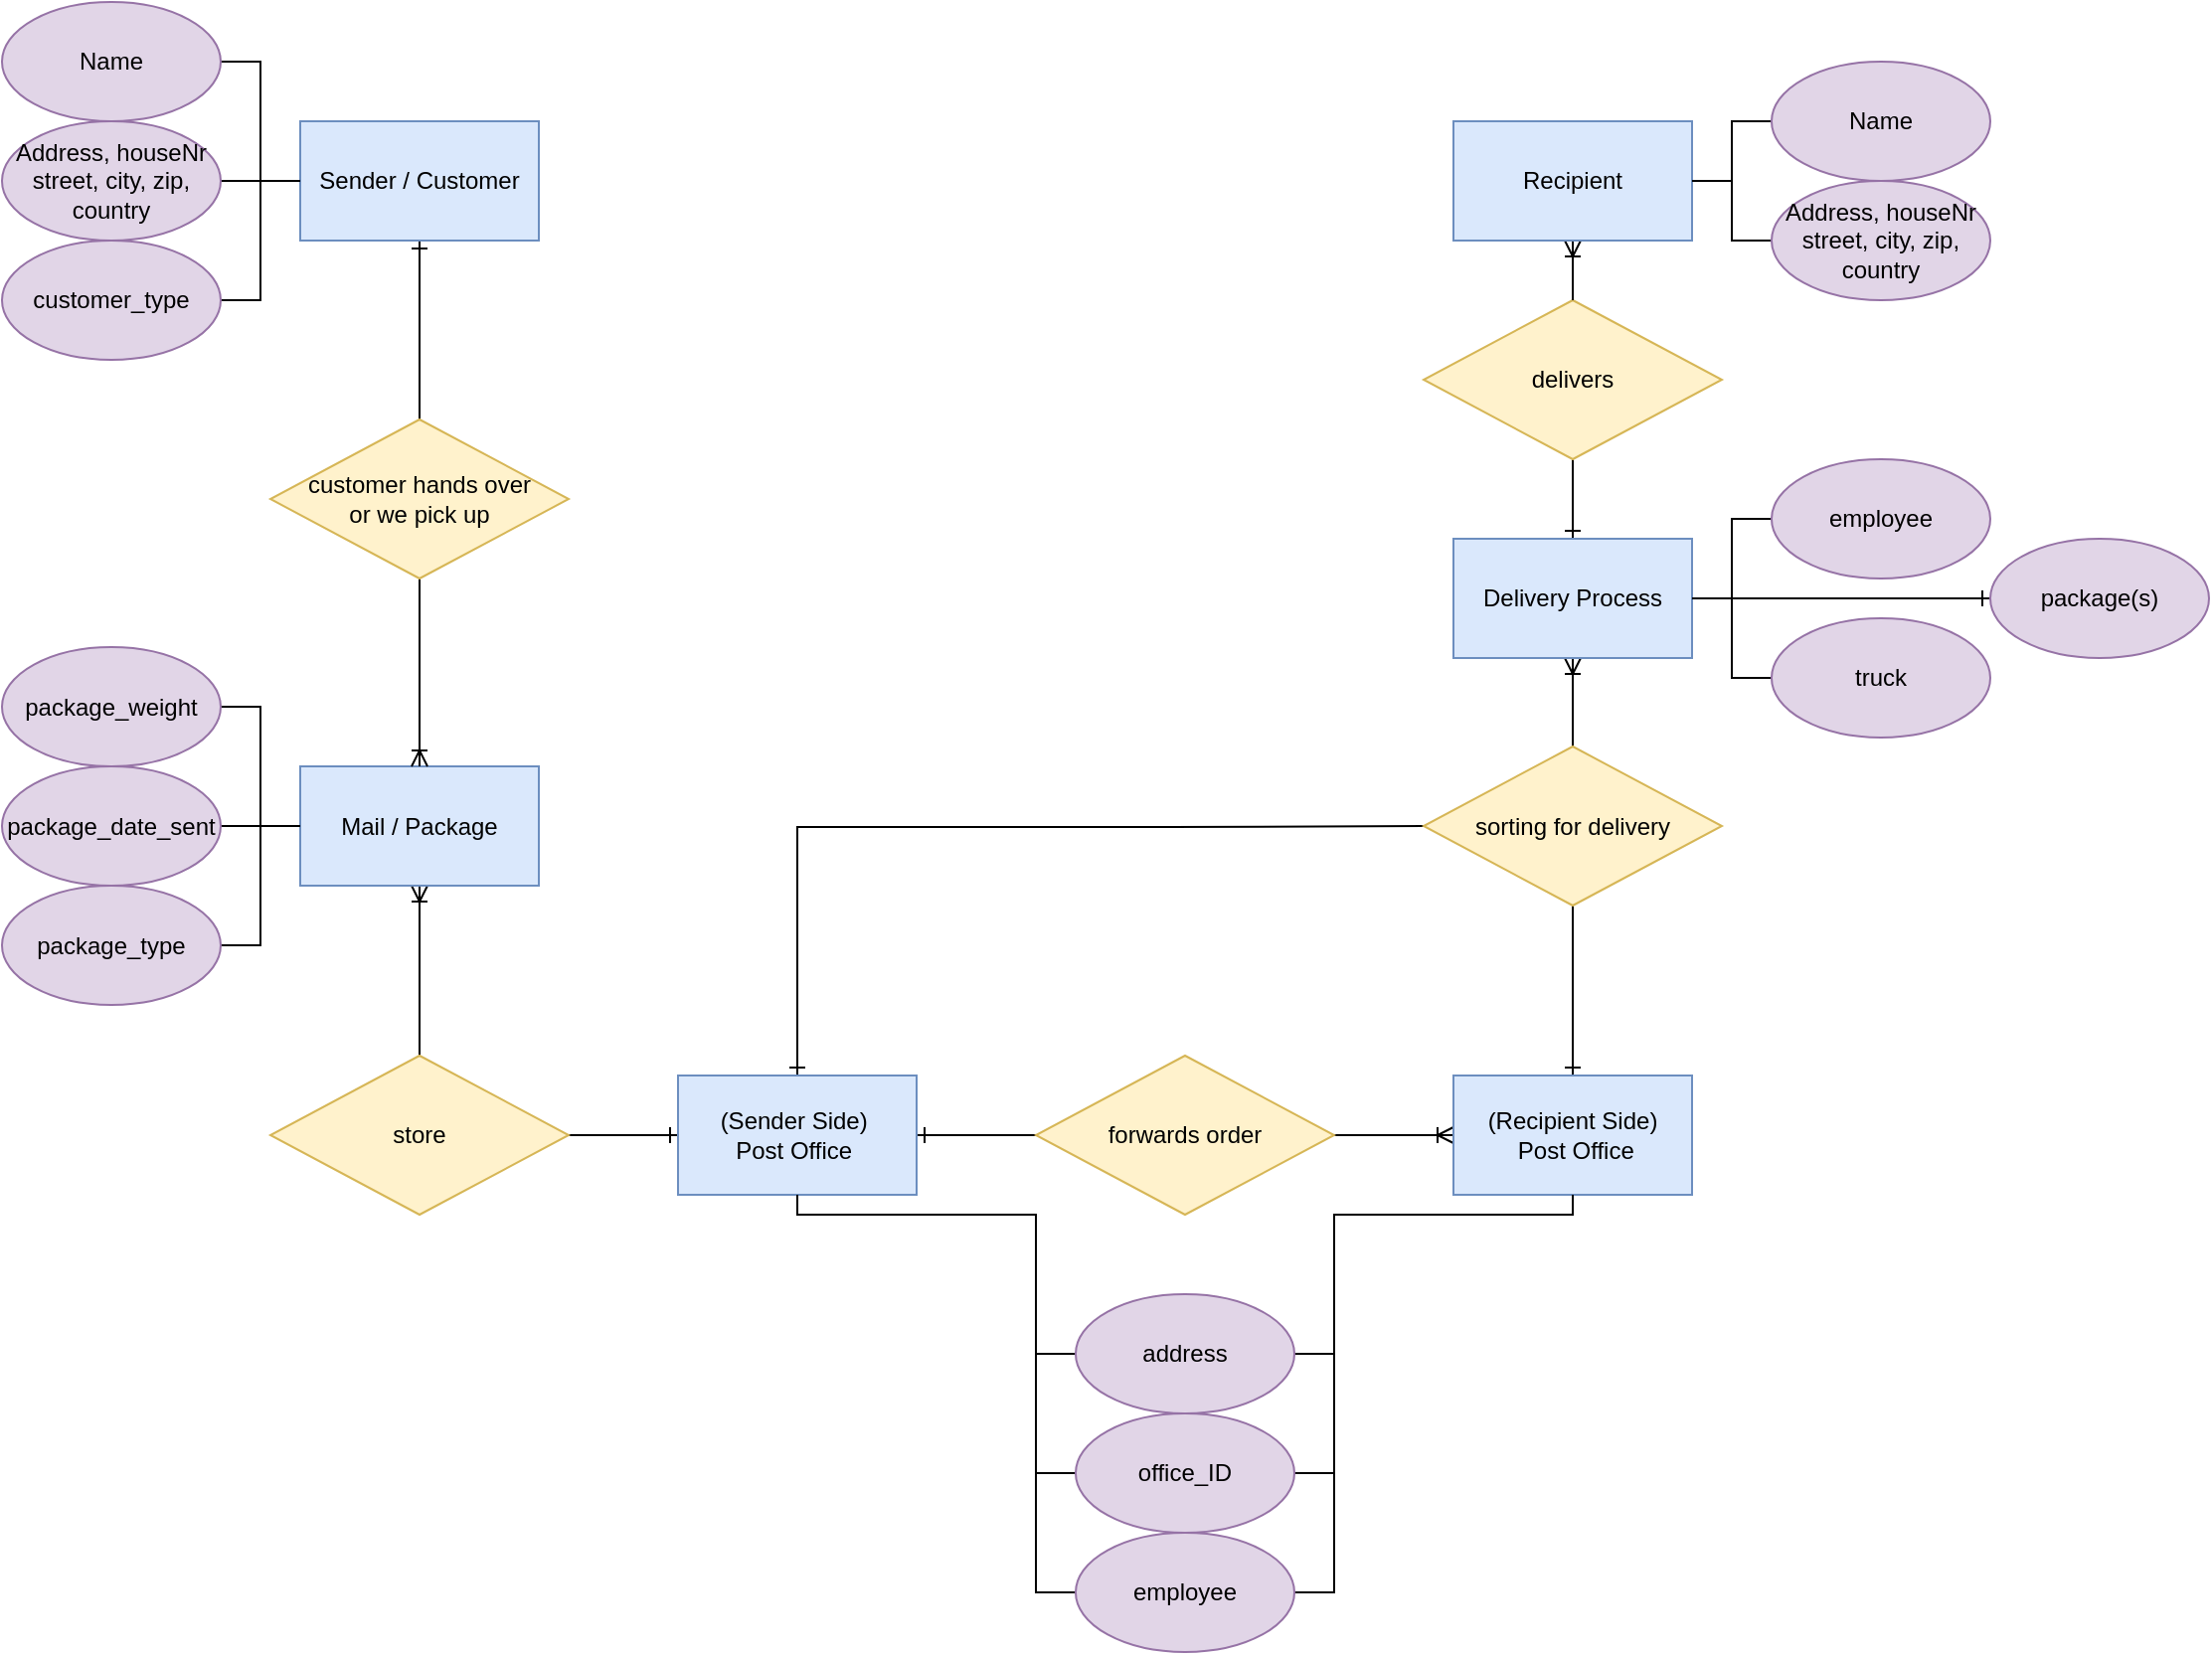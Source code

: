 <mxfile version="13.6.2" type="device"><diagram id="jqynw-YQ4GwMThzhBjlp" name="Page-1"><mxGraphModel dx="2153" dy="681" grid="1" gridSize="10" guides="1" tooltips="1" connect="1" arrows="1" fold="1" page="1" pageScale="1" pageWidth="827" pageHeight="1169" math="0" shadow="0"><root><mxCell id="0"/><mxCell id="1" parent="0"/><mxCell id="XG5L_qM31J5yqkkY8BwA-14" style="edgeStyle=orthogonalEdgeStyle;rounded=0;orthogonalLoop=1;jettySize=auto;html=1;entryX=0.5;entryY=0;entryDx=0;entryDy=0;endArrow=none;endFill=0;startArrow=ERone;startFill=0;" parent="1" source="XG5L_qM31J5yqkkY8BwA-2" target="XG5L_qM31J5yqkkY8BwA-12" edge="1"><mxGeometry relative="1" as="geometry"/></mxCell><mxCell id="XG5L_qM31J5yqkkY8BwA-2" value="Sender / Customer" style="rounded=0;whiteSpace=wrap;html=1;fillColor=#dae8fc;strokeColor=#6c8ebf;" parent="1" vertex="1"><mxGeometry x="40" y="200" width="120" height="60" as="geometry"/></mxCell><mxCell id="XG5L_qM31J5yqkkY8BwA-26" style="edgeStyle=orthogonalEdgeStyle;rounded=0;orthogonalLoop=1;jettySize=auto;html=1;entryX=0.5;entryY=0;entryDx=0;entryDy=0;startArrow=ERoneToMany;startFill=0;endArrow=none;endFill=0;" parent="1" source="XG5L_qM31J5yqkkY8BwA-3" target="XG5L_qM31J5yqkkY8BwA-24" edge="1"><mxGeometry relative="1" as="geometry"/></mxCell><mxCell id="XG5L_qM31J5yqkkY8BwA-3" value="Mail / Package" style="rounded=0;whiteSpace=wrap;html=1;fillColor=#dae8fc;strokeColor=#6c8ebf;" parent="1" vertex="1"><mxGeometry x="40" y="524.5" width="120" height="60" as="geometry"/></mxCell><mxCell id="XG5L_qM31J5yqkkY8BwA-8" style="edgeStyle=orthogonalEdgeStyle;rounded=0;orthogonalLoop=1;jettySize=auto;html=1;entryX=0;entryY=0.5;entryDx=0;entryDy=0;endArrow=none;endFill=0;" parent="1" source="XG5L_qM31J5yqkkY8BwA-4" target="XG5L_qM31J5yqkkY8BwA-2" edge="1"><mxGeometry relative="1" as="geometry"/></mxCell><mxCell id="XG5L_qM31J5yqkkY8BwA-4" value="Name" style="ellipse;whiteSpace=wrap;html=1;fillColor=#e1d5e7;strokeColor=#9673a6;" parent="1" vertex="1"><mxGeometry x="-110" y="140" width="110" height="60" as="geometry"/></mxCell><mxCell id="XG5L_qM31J5yqkkY8BwA-9" style="edgeStyle=orthogonalEdgeStyle;rounded=0;orthogonalLoop=1;jettySize=auto;html=1;entryX=0;entryY=0.5;entryDx=0;entryDy=0;endArrow=none;endFill=0;" parent="1" source="XG5L_qM31J5yqkkY8BwA-5" target="XG5L_qM31J5yqkkY8BwA-2" edge="1"><mxGeometry relative="1" as="geometry"/></mxCell><mxCell id="XG5L_qM31J5yqkkY8BwA-5" value="Address, houseNr&lt;br&gt;street, city, zip, country" style="ellipse;whiteSpace=wrap;html=1;fillColor=#e1d5e7;strokeColor=#9673a6;" parent="1" vertex="1"><mxGeometry x="-110" y="200" width="110" height="60" as="geometry"/></mxCell><mxCell id="XG5L_qM31J5yqkkY8BwA-10" style="edgeStyle=orthogonalEdgeStyle;rounded=0;orthogonalLoop=1;jettySize=auto;html=1;endArrow=none;endFill=0;" parent="1" source="XG5L_qM31J5yqkkY8BwA-6" edge="1"><mxGeometry relative="1" as="geometry"><mxPoint x="40" y="230" as="targetPoint"/><Array as="points"><mxPoint x="20" y="290"/><mxPoint x="20" y="230"/></Array></mxGeometry></mxCell><mxCell id="XG5L_qM31J5yqkkY8BwA-6" value="customer_type" style="ellipse;whiteSpace=wrap;html=1;fillColor=#e1d5e7;strokeColor=#9673a6;" parent="1" vertex="1"><mxGeometry x="-110" y="260" width="110" height="60" as="geometry"/></mxCell><mxCell id="XG5L_qM31J5yqkkY8BwA-15" style="edgeStyle=orthogonalEdgeStyle;rounded=0;orthogonalLoop=1;jettySize=auto;html=1;startArrow=none;startFill=0;endArrow=ERoneToMany;endFill=0;" parent="1" source="XG5L_qM31J5yqkkY8BwA-12" target="XG5L_qM31J5yqkkY8BwA-3" edge="1"><mxGeometry relative="1" as="geometry"/></mxCell><mxCell id="XG5L_qM31J5yqkkY8BwA-12" value="customer hands over&lt;br&gt;or we pick up" style="rhombus;whiteSpace=wrap;html=1;fillColor=#fff2cc;strokeColor=#d6b656;" parent="1" vertex="1"><mxGeometry x="25" y="350" width="150" height="80" as="geometry"/></mxCell><mxCell id="XG5L_qM31J5yqkkY8BwA-22" style="edgeStyle=orthogonalEdgeStyle;rounded=0;orthogonalLoop=1;jettySize=auto;html=1;startArrow=none;startFill=0;endArrow=none;endFill=0;" parent="1" source="XG5L_qM31J5yqkkY8BwA-17" target="XG5L_qM31J5yqkkY8BwA-3" edge="1"><mxGeometry relative="1" as="geometry"/></mxCell><mxCell id="XG5L_qM31J5yqkkY8BwA-17" value="package_weight" style="ellipse;whiteSpace=wrap;html=1;fillColor=#e1d5e7;strokeColor=#9673a6;" parent="1" vertex="1"><mxGeometry x="-110" y="464.5" width="110" height="60" as="geometry"/></mxCell><mxCell id="XG5L_qM31J5yqkkY8BwA-21" style="edgeStyle=orthogonalEdgeStyle;rounded=0;orthogonalLoop=1;jettySize=auto;html=1;startArrow=none;startFill=0;endArrow=none;endFill=0;" parent="1" source="XG5L_qM31J5yqkkY8BwA-18" edge="1"><mxGeometry relative="1" as="geometry"><mxPoint x="40" y="554.5" as="targetPoint"/></mxGeometry></mxCell><mxCell id="XG5L_qM31J5yqkkY8BwA-18" value="package_date_sent" style="ellipse;whiteSpace=wrap;html=1;fillColor=#e1d5e7;strokeColor=#9673a6;" parent="1" vertex="1"><mxGeometry x="-110" y="524.5" width="110" height="60" as="geometry"/></mxCell><mxCell id="XG5L_qM31J5yqkkY8BwA-20" style="edgeStyle=orthogonalEdgeStyle;rounded=0;orthogonalLoop=1;jettySize=auto;html=1;entryX=0;entryY=0.5;entryDx=0;entryDy=0;startArrow=none;startFill=0;endArrow=none;endFill=0;" parent="1" source="XG5L_qM31J5yqkkY8BwA-19" target="XG5L_qM31J5yqkkY8BwA-3" edge="1"><mxGeometry relative="1" as="geometry"/></mxCell><mxCell id="XG5L_qM31J5yqkkY8BwA-19" value="package_type" style="ellipse;whiteSpace=wrap;html=1;fillColor=#e1d5e7;strokeColor=#9673a6;" parent="1" vertex="1"><mxGeometry x="-110" y="584.5" width="110" height="60" as="geometry"/></mxCell><mxCell id="XG5L_qM31J5yqkkY8BwA-28" style="edgeStyle=orthogonalEdgeStyle;rounded=0;orthogonalLoop=1;jettySize=auto;html=1;startArrow=none;startFill=0;endArrow=ERone;endFill=0;" parent="1" source="XG5L_qM31J5yqkkY8BwA-24" target="XG5L_qM31J5yqkkY8BwA-25" edge="1"><mxGeometry relative="1" as="geometry"/></mxCell><mxCell id="XG5L_qM31J5yqkkY8BwA-24" value="store" style="rhombus;whiteSpace=wrap;html=1;fillColor=#fff2cc;strokeColor=#d6b656;" parent="1" vertex="1"><mxGeometry x="25" y="670" width="150" height="80" as="geometry"/></mxCell><mxCell id="XG5L_qM31J5yqkkY8BwA-30" style="edgeStyle=orthogonalEdgeStyle;rounded=0;orthogonalLoop=1;jettySize=auto;html=1;entryX=0;entryY=0.5;entryDx=0;entryDy=0;startArrow=ERone;startFill=0;endArrow=none;endFill=0;" parent="1" source="XG5L_qM31J5yqkkY8BwA-25" target="XG5L_qM31J5yqkkY8BwA-29" edge="1"><mxGeometry relative="1" as="geometry"/></mxCell><mxCell id="XG5L_qM31J5yqkkY8BwA-60" style="edgeStyle=orthogonalEdgeStyle;rounded=0;orthogonalLoop=1;jettySize=auto;html=1;entryX=0;entryY=0.5;entryDx=0;entryDy=0;startArrow=ERone;startFill=0;endArrow=none;endFill=0;" parent="1" source="XG5L_qM31J5yqkkY8BwA-25" target="XG5L_qM31J5yqkkY8BwA-52" edge="1"><mxGeometry relative="1" as="geometry"><Array as="points"><mxPoint x="290" y="555"/><mxPoint x="478" y="555"/></Array></mxGeometry></mxCell><mxCell id="XG5L_qM31J5yqkkY8BwA-25" value="(Sender Side)&amp;nbsp;&lt;br&gt;Post Office&amp;nbsp;" style="rounded=0;whiteSpace=wrap;html=1;fillColor=#dae8fc;strokeColor=#6c8ebf;" parent="1" vertex="1"><mxGeometry x="230" y="680" width="120" height="60" as="geometry"/></mxCell><mxCell id="XG5L_qM31J5yqkkY8BwA-35" style="edgeStyle=orthogonalEdgeStyle;rounded=0;orthogonalLoop=1;jettySize=auto;html=1;startArrow=none;startFill=0;endArrow=ERoneToMany;endFill=0;entryX=0;entryY=0.5;entryDx=0;entryDy=0;" parent="1" source="XG5L_qM31J5yqkkY8BwA-29" target="XG5L_qM31J5yqkkY8BwA-31" edge="1"><mxGeometry relative="1" as="geometry"><mxPoint x="620" y="710" as="targetPoint"/></mxGeometry></mxCell><mxCell id="XG5L_qM31J5yqkkY8BwA-29" value="forwards order" style="rhombus;whiteSpace=wrap;html=1;fillColor=#fff2cc;strokeColor=#d6b656;" parent="1" vertex="1"><mxGeometry x="410" y="670" width="150" height="80" as="geometry"/></mxCell><mxCell id="XG5L_qM31J5yqkkY8BwA-61" style="edgeStyle=orthogonalEdgeStyle;rounded=0;orthogonalLoop=1;jettySize=auto;html=1;entryX=0.5;entryY=1;entryDx=0;entryDy=0;startArrow=ERone;startFill=0;endArrow=none;endFill=0;" parent="1" source="XG5L_qM31J5yqkkY8BwA-31" target="XG5L_qM31J5yqkkY8BwA-52" edge="1"><mxGeometry relative="1" as="geometry"/></mxCell><mxCell id="XG5L_qM31J5yqkkY8BwA-31" value="(Recipient Side)&lt;br&gt;&amp;nbsp;Post Office" style="rounded=0;whiteSpace=wrap;html=1;fillColor=#dae8fc;strokeColor=#6c8ebf;" parent="1" vertex="1"><mxGeometry x="620" y="680" width="120" height="60" as="geometry"/></mxCell><mxCell id="2QN3HREt9C1HUK5O4Xhi-1" style="edgeStyle=orthogonalEdgeStyle;rounded=0;orthogonalLoop=1;jettySize=auto;html=1;entryX=0.5;entryY=1;entryDx=0;entryDy=0;endArrow=none;endFill=0;" parent="1" source="XG5L_qM31J5yqkkY8BwA-39" target="XG5L_qM31J5yqkkY8BwA-25" edge="1"><mxGeometry relative="1" as="geometry"><Array as="points"><mxPoint x="410" y="820"/><mxPoint x="410" y="750"/><mxPoint x="290" y="750"/></Array></mxGeometry></mxCell><mxCell id="2QN3HREt9C1HUK5O4Xhi-4" style="edgeStyle=orthogonalEdgeStyle;rounded=0;orthogonalLoop=1;jettySize=auto;html=1;entryX=0.5;entryY=1;entryDx=0;entryDy=0;endArrow=none;endFill=0;" parent="1" source="XG5L_qM31J5yqkkY8BwA-39" target="XG5L_qM31J5yqkkY8BwA-31" edge="1"><mxGeometry relative="1" as="geometry"><Array as="points"><mxPoint x="560" y="820"/><mxPoint x="560" y="750"/><mxPoint x="680" y="750"/></Array></mxGeometry></mxCell><mxCell id="XG5L_qM31J5yqkkY8BwA-39" value="address" style="ellipse;whiteSpace=wrap;html=1;fillColor=#e1d5e7;strokeColor=#9673a6;" parent="1" vertex="1"><mxGeometry x="430" y="790" width="110" height="60" as="geometry"/></mxCell><mxCell id="2QN3HREt9C1HUK5O4Xhi-2" style="edgeStyle=orthogonalEdgeStyle;rounded=0;orthogonalLoop=1;jettySize=auto;html=1;entryX=0.5;entryY=1;entryDx=0;entryDy=0;endArrow=none;endFill=0;" parent="1" source="XG5L_qM31J5yqkkY8BwA-40" target="XG5L_qM31J5yqkkY8BwA-25" edge="1"><mxGeometry relative="1" as="geometry"><Array as="points"><mxPoint x="410" y="880"/><mxPoint x="410" y="750"/><mxPoint x="290" y="750"/></Array></mxGeometry></mxCell><mxCell id="2QN3HREt9C1HUK5O4Xhi-5" style="edgeStyle=orthogonalEdgeStyle;rounded=0;orthogonalLoop=1;jettySize=auto;html=1;endArrow=none;endFill=0;" parent="1" source="XG5L_qM31J5yqkkY8BwA-40" edge="1"><mxGeometry relative="1" as="geometry"><mxPoint x="560" y="820" as="targetPoint"/><Array as="points"><mxPoint x="560" y="880"/><mxPoint x="560" y="820"/></Array></mxGeometry></mxCell><mxCell id="XG5L_qM31J5yqkkY8BwA-40" value="office_ID" style="ellipse;whiteSpace=wrap;html=1;fillColor=#e1d5e7;strokeColor=#9673a6;" parent="1" vertex="1"><mxGeometry x="430" y="850" width="110" height="60" as="geometry"/></mxCell><mxCell id="2QN3HREt9C1HUK5O4Xhi-3" style="edgeStyle=orthogonalEdgeStyle;rounded=0;orthogonalLoop=1;jettySize=auto;html=1;endArrow=none;endFill=0;" parent="1" source="XG5L_qM31J5yqkkY8BwA-48" edge="1"><mxGeometry relative="1" as="geometry"><mxPoint x="410" y="880" as="targetPoint"/><Array as="points"><mxPoint x="410" y="940"/><mxPoint x="410" y="880"/></Array></mxGeometry></mxCell><mxCell id="2QN3HREt9C1HUK5O4Xhi-6" style="edgeStyle=orthogonalEdgeStyle;rounded=0;orthogonalLoop=1;jettySize=auto;html=1;endArrow=none;endFill=0;" parent="1" source="XG5L_qM31J5yqkkY8BwA-48" edge="1"><mxGeometry relative="1" as="geometry"><mxPoint x="560" y="880" as="targetPoint"/><Array as="points"><mxPoint x="560" y="940"/><mxPoint x="560" y="880"/></Array></mxGeometry></mxCell><mxCell id="XG5L_qM31J5yqkkY8BwA-48" value="employee" style="ellipse;whiteSpace=wrap;html=1;fillColor=#e1d5e7;strokeColor=#9673a6;" parent="1" vertex="1"><mxGeometry x="430" y="910" width="110" height="60" as="geometry"/></mxCell><mxCell id="XG5L_qM31J5yqkkY8BwA-65" style="edgeStyle=orthogonalEdgeStyle;rounded=0;orthogonalLoop=1;jettySize=auto;html=1;startArrow=none;startFill=0;endArrow=ERoneToMany;endFill=0;" parent="1" source="XG5L_qM31J5yqkkY8BwA-52" target="XG5L_qM31J5yqkkY8BwA-62" edge="1"><mxGeometry relative="1" as="geometry"/></mxCell><mxCell id="XG5L_qM31J5yqkkY8BwA-52" value="sorting for delivery" style="rhombus;whiteSpace=wrap;html=1;fillColor=#fff2cc;strokeColor=#d6b656;" parent="1" vertex="1"><mxGeometry x="605" y="514.5" width="150" height="80" as="geometry"/></mxCell><mxCell id="XG5L_qM31J5yqkkY8BwA-69" style="edgeStyle=orthogonalEdgeStyle;rounded=0;orthogonalLoop=1;jettySize=auto;html=1;startArrow=ERone;startFill=0;endArrow=none;endFill=0;" parent="1" source="XG5L_qM31J5yqkkY8BwA-62" target="XG5L_qM31J5yqkkY8BwA-68" edge="1"><mxGeometry relative="1" as="geometry"/></mxCell><mxCell id="XG5L_qM31J5yqkkY8BwA-62" value="Delivery Process" style="rounded=0;whiteSpace=wrap;html=1;fillColor=#dae8fc;strokeColor=#6c8ebf;" parent="1" vertex="1"><mxGeometry x="620" y="410" width="120" height="60" as="geometry"/></mxCell><mxCell id="XG5L_qM31J5yqkkY8BwA-64" style="edgeStyle=orthogonalEdgeStyle;rounded=0;orthogonalLoop=1;jettySize=auto;html=1;entryX=1;entryY=0.5;entryDx=0;entryDy=0;startArrow=none;startFill=0;endArrow=none;endFill=0;" parent="1" source="XG5L_qM31J5yqkkY8BwA-63" target="XG5L_qM31J5yqkkY8BwA-62" edge="1"><mxGeometry relative="1" as="geometry"/></mxCell><mxCell id="XG5L_qM31J5yqkkY8BwA-63" value="employee" style="ellipse;whiteSpace=wrap;html=1;fillColor=#e1d5e7;strokeColor=#9673a6;" parent="1" vertex="1"><mxGeometry x="780" y="370" width="110" height="60" as="geometry"/></mxCell><mxCell id="XG5L_qM31J5yqkkY8BwA-67" style="edgeStyle=orthogonalEdgeStyle;rounded=0;orthogonalLoop=1;jettySize=auto;html=1;entryX=1;entryY=0.5;entryDx=0;entryDy=0;startArrow=none;startFill=0;endArrow=none;endFill=0;" parent="1" source="XG5L_qM31J5yqkkY8BwA-66" target="XG5L_qM31J5yqkkY8BwA-62" edge="1"><mxGeometry relative="1" as="geometry"/></mxCell><mxCell id="XG5L_qM31J5yqkkY8BwA-66" value="truck" style="ellipse;whiteSpace=wrap;html=1;fillColor=#e1d5e7;strokeColor=#9673a6;" parent="1" vertex="1"><mxGeometry x="780" y="450" width="110" height="60" as="geometry"/></mxCell><mxCell id="XG5L_qM31J5yqkkY8BwA-68" value="delivers" style="rhombus;whiteSpace=wrap;html=1;fillColor=#fff2cc;strokeColor=#d6b656;" parent="1" vertex="1"><mxGeometry x="605" y="290" width="150" height="80" as="geometry"/></mxCell><mxCell id="XG5L_qM31J5yqkkY8BwA-71" style="edgeStyle=orthogonalEdgeStyle;rounded=0;orthogonalLoop=1;jettySize=auto;html=1;startArrow=ERone;startFill=0;endArrow=none;endFill=0;" parent="1" source="XG5L_qM31J5yqkkY8BwA-70" edge="1"><mxGeometry relative="1" as="geometry"><mxPoint x="750" y="440" as="targetPoint"/></mxGeometry></mxCell><mxCell id="XG5L_qM31J5yqkkY8BwA-70" value="package(s)" style="ellipse;whiteSpace=wrap;html=1;fillColor=#e1d5e7;strokeColor=#9673a6;" parent="1" vertex="1"><mxGeometry x="890" y="410" width="110" height="60" as="geometry"/></mxCell><mxCell id="XG5L_qM31J5yqkkY8BwA-73" style="edgeStyle=orthogonalEdgeStyle;rounded=0;orthogonalLoop=1;jettySize=auto;html=1;entryX=0.5;entryY=0;entryDx=0;entryDy=0;startArrow=ERoneToMany;startFill=0;endArrow=none;endFill=0;" parent="1" source="XG5L_qM31J5yqkkY8BwA-72" target="XG5L_qM31J5yqkkY8BwA-68" edge="1"><mxGeometry relative="1" as="geometry"/></mxCell><mxCell id="XG5L_qM31J5yqkkY8BwA-72" value="Recipient" style="rounded=0;whiteSpace=wrap;html=1;fillColor=#dae8fc;strokeColor=#6c8ebf;" parent="1" vertex="1"><mxGeometry x="620" y="200" width="120" height="60" as="geometry"/></mxCell><mxCell id="XG5L_qM31J5yqkkY8BwA-78" style="edgeStyle=orthogonalEdgeStyle;rounded=0;orthogonalLoop=1;jettySize=auto;html=1;entryX=1;entryY=0.5;entryDx=0;entryDy=0;startArrow=none;startFill=0;endArrow=none;endFill=0;" parent="1" source="XG5L_qM31J5yqkkY8BwA-74" target="XG5L_qM31J5yqkkY8BwA-72" edge="1"><mxGeometry relative="1" as="geometry"/></mxCell><mxCell id="XG5L_qM31J5yqkkY8BwA-74" value="Name" style="ellipse;whiteSpace=wrap;html=1;fillColor=#e1d5e7;strokeColor=#9673a6;" parent="1" vertex="1"><mxGeometry x="780" y="170" width="110" height="60" as="geometry"/></mxCell><mxCell id="XG5L_qM31J5yqkkY8BwA-79" style="edgeStyle=orthogonalEdgeStyle;rounded=0;orthogonalLoop=1;jettySize=auto;html=1;startArrow=none;startFill=0;endArrow=none;endFill=0;" parent="1" source="XG5L_qM31J5yqkkY8BwA-75" target="XG5L_qM31J5yqkkY8BwA-72" edge="1"><mxGeometry relative="1" as="geometry"/></mxCell><mxCell id="XG5L_qM31J5yqkkY8BwA-75" value="Address, houseNr&lt;br&gt;street, city, zip, country" style="ellipse;whiteSpace=wrap;html=1;fillColor=#e1d5e7;strokeColor=#9673a6;" parent="1" vertex="1"><mxGeometry x="780" y="230" width="110" height="60" as="geometry"/></mxCell></root></mxGraphModel></diagram></mxfile>